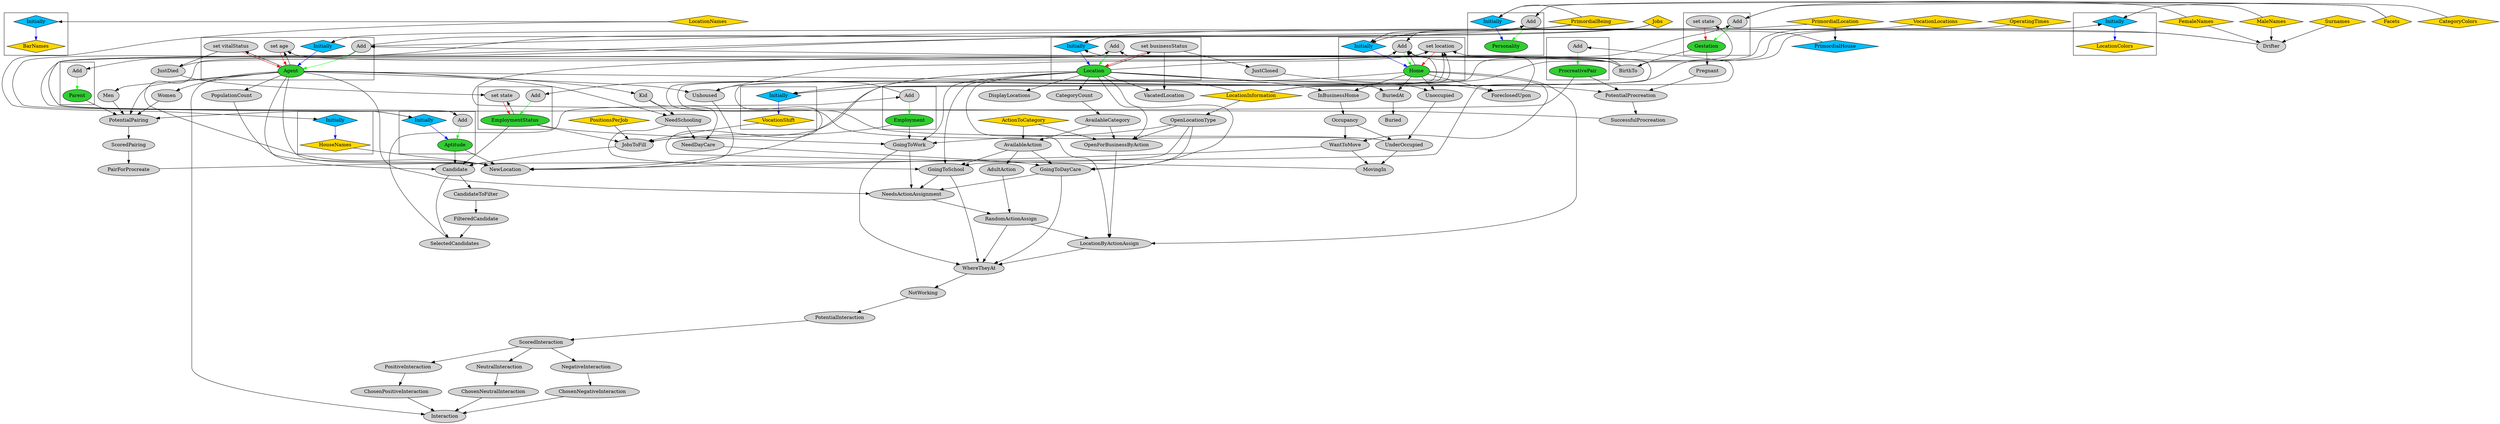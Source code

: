 digraph {
splines=true
node [ style="filled"]
subgraph "cluster_BarNames"{
v4 [ label = "BarNames" fillcolor="gold" shape="diamond"];
v5 [ label = "Initially" fillcolor="deepskyblue" shape="diamond"];
}
subgraph "cluster_HouseNames"{
v6 [ label = "HouseNames" fillcolor="gold" shape="diamond"];
v7 [ label = "Initially" fillcolor="deepskyblue" shape="diamond"];
}
subgraph "cluster_VocationShift"{
v15 [ label = "VocationShift" fillcolor="gold" shape="diamond"];
v16 [ label = "Initially" fillcolor="deepskyblue" shape="diamond"];
}
subgraph "cluster_LocationColors"{
v20 [ label = "LocationColors" fillcolor="gold" shape="diamond"];
v21 [ label = "Initially" fillcolor="deepskyblue" shape="diamond"];
}
subgraph "cluster_Agent"{
v22 [ label = "Agent" fillcolor="limegreen"];
v23 [ label = "Add"];
v41 [ label = "Initially" fillcolor="deepskyblue" shape="diamond"];
v42 [ label = "set vitalStatus"];
v43 [ label = "set age"];
}
subgraph "cluster_Personality"{
v44 [ label = "Personality" fillcolor="limegreen"];
v45 [ label = "Add"];
v46 [ label = "Initially" fillcolor="deepskyblue" shape="diamond"];
}
subgraph "cluster_Aptitude"{
v47 [ label = "Aptitude" fillcolor="limegreen"];
v48 [ label = "Add"];
v49 [ label = "Initially" fillcolor="deepskyblue" shape="diamond"];
}
subgraph "cluster_ProcreativePair"{
v31 [ label = "ProcreativePair" fillcolor="limegreen"];
v32 [ label = "Add"];
}
subgraph "cluster_Gestation"{
v26 [ label = "Gestation" fillcolor="limegreen"];
v27 [ label = "Add"];
v40 [ label = "set state"];
}
subgraph "cluster_Parent"{
v38 [ label = "Parent" fillcolor="limegreen"];
v39 [ label = "Add"];
}
subgraph "cluster_Location"{
v52 [ label = "Location" fillcolor="limegreen"];
v53 [ label = "Add"];
v68 [ label = "set businessStatus"];
v70 [ label = "Initially" fillcolor="deepskyblue" shape="diamond"];
}
subgraph "cluster_Home"{
v56 [ label = "Home" fillcolor="limegreen"];
v57 [ label = "Add"];
v63 [ label = "Initially" fillcolor="deepskyblue" shape="diamond"];
v65 [ label = "set location"];
}
subgraph "cluster_EmploymentStatus"{
v85 [ label = "EmploymentStatus" fillcolor="limegreen"];
v86 [ label = "Add"];
v87 [ label = "set state"];
}
subgraph "cluster_Employment"{
v78 [ label = "Employment" fillcolor="limegreen"];
v79 [ label = "Add"];
}
v0 [ label = "FemaleNames" fillcolor="gold" shape="diamond"];
v1 [ label = "MaleNames" fillcolor="gold" shape="diamond"];
v2 [ label = "Surnames" fillcolor="gold" shape="diamond"];
v3 [ label = "LocationNames" fillcolor="gold" shape="diamond"];
v8 [ label = "Facets" fillcolor="gold" shape="diamond"];
v9 [ label = "Jobs" fillcolor="gold" shape="diamond"];
v10 [ label = "PrimordialBeing" fillcolor="gold" shape="diamond"];
v11 [ label = "PrimordialLocation" fillcolor="gold" shape="diamond"];
v12 [ label = "LocationInformation" fillcolor="gold" shape="diamond"];
v13 [ label = "VocationLocations" fillcolor="gold" shape="diamond"];
v14 [ label = "OperatingTimes" fillcolor="gold" shape="diamond"];
v17 [ label = "PositionsPerJob" fillcolor="gold" shape="diamond"];
v18 [ label = "ActionToCategory" fillcolor="gold" shape="diamond"];
v19 [ label = "CategoryColors" fillcolor="gold" shape="diamond"];
v24 [ label = "Drifter"];
v25 [ label = "BirthTo"];
v28 [ label = "SuccessfulProcreation"];
v29 [ label = "PotentialProcreation"];
v30 [ label = "Pregnant"];
v33 [ label = "PairForProcreate"];
v34 [ label = "ScoredPairing"];
v35 [ label = "PotentialPairing"];
v36 [ label = "Women"];
v37 [ label = "Men"];
v50 [ label = "PopulationCount"];
v51 [ label = "JustDied"];
v54 [ label = "NewLocation"];
v55 [ label = "WantToMove"];
v58 [ label = "UnderOccupied"];
v59 [ label = "Occupancy"];
v60 [ label = "InBusinessHome"];
v61 [ label = "Unoccupied"];
v62 [ label = "Unhoused"];
v64 [ label = "PrimordialHouse" fillcolor="deepskyblue" shape="diamond"];
v66 [ label = "ForeclosedUpon"];
v67 [ label = "JustClosed"];
v69 [ label = "MovingIn"];
v71 [ label = "VacatedLocation"];
v72 [ label = "DisplayLocations"];
v73 [ label = "CategoryCount"];
v74 [ label = "AvailableCategory"];
v75 [ label = "AvailableAction"];
v76 [ label = "BuriedAt"];
v77 [ label = "Buried"];
v80 [ label = "SelectedCandidates"];
v81 [ label = "FilteredCandidate"];
v82 [ label = "CandidateToFilter"];
v83 [ label = "Candidate"];
v84 [ label = "JobsToFill"];
v88 [ label = "OpenLocationType"];
v89 [ label = "Kid"];
v90 [ label = "NeedSchooling"];
v91 [ label = "NeedDayCare"];
v92 [ label = "GoingToSchool"];
v93 [ label = "GoingToDayCare"];
v94 [ label = "GoingToWork"];
v95 [ label = "WhereTheyAt"];
v96 [ label = "RandomActionAssign"];
v97 [ label = "AdultAction"];
v98 [ label = "NeedsActionAssignment"];
v99 [ label = "LocationByActionAssign"];
v100 [ label = "OpenForBusinessByAction"];
v101 [ label = "Interaction"];
v102 [ label = "ChosenPositiveInteraction"];
v103 [ label = "PositiveInteraction"];
v104 [ label = "ScoredInteraction"];
v105 [ label = "PotentialInteraction"];
v106 [ label = "NotWorking"];
v107 [ label = "ChosenNeutralInteraction"];
v108 [ label = "NeutralInteraction"];
v109 [ label = "ChosenNegativeInteraction"];
v110 [ label = "NegativeInteraction"];
v5 -> v4 [ color="blue" ]
v3 -> v5 [ constraint="false" ]
v7 -> v6 [ color="blue" ]
v3 -> v7 [ constraint="false" ]
v16 -> v15 [ color="blue" ]
v13 -> v16 [ constraint="false" ]
v12 -> v16 [ constraint="false" ]
v14 -> v16 [ constraint="false" ]
v21 -> v20 [ color="blue" ]
v12 -> v21 [ constraint="false" ]
v19 -> v21 [ constraint="false" ]
v23 -> v22 [ color="green" ]
v24 -> v23 [ constraint="false" ]
v2 -> v24
v1 -> v24
v0 -> v24
v25 -> v23 [ constraint="false" ]
v26 -> v25
v27 -> v26 [ color="green" ]
v28 -> v27 [ constraint="false" ]
v29 -> v28
v30 -> v29
v26 -> v30
v31 -> v29
v32 -> v31 [ color="green" ]
v33 -> v32 [ constraint="false" ]
v34 -> v33
v35 -> v34
v31 -> v35
v36 -> v35
v22 -> v36
v37 -> v35
v22 -> v37
v22 -> v35
v38 -> v35
v39 -> v38 [ color="green" ]
v25 -> v39 [ constraint="false" ]
v22 -> v29
v1 -> v27 [ constraint="false" ]
v0 -> v27 [ constraint="false" ]
v40 -> v26 [ color="red" ]
v25 -> v40 [ constraint="false" ]
v41 -> v22 [ color="blue" ]
v10 -> v41 [ constraint="false" ]
v42 -> v22 [ color="red" ]
v22 -> v42 [ constraint="false" ]
v43 -> v22 [ color="red" ]
v25 -> v43 [ constraint="false" ]
v22 -> v43 [ constraint="false" ]
v45 -> v44 [ color="green" ]
v23 -> v45 [ constraint="false" ]
v8 -> v45 [ constraint="false" ]
v46 -> v44 [ color="blue" ]
v10 -> v46 [ constraint="false" ]
v8 -> v46 [ constraint="false" ]
v48 -> v47 [ color="green" ]
v23 -> v48 [ constraint="false" ]
v9 -> v48 [ constraint="false" ]
v49 -> v47 [ color="blue" ]
v10 -> v49 [ constraint="false" ]
v9 -> v49 [ constraint="false" ]
v22 -> v50
v42 -> v51
v53 -> v52 [ color="green" ]
v54 -> v53 [ constraint="false" ]
v52 -> v54
v55 -> v54
v56 -> v55
v57 -> v56 [ color="green" ]
v25 -> v57 [ constraint="false" ]
v56 -> v57 [ constraint="false" ]
v58 -> v57 [ constraint="false" ]
v59 -> v58
v60 -> v59
v52 -> v60
v56 -> v60
v61 -> v58
v56 -> v61
v52 -> v61
v24 -> v57 [ constraint="false" ]
v62 -> v57 [ constraint="false" ]
v56 -> v62
v22 -> v62
v63 -> v56 [ color="blue" ]
v64 -> v63 [ constraint="false" ]
v11 -> v64
v10 -> v63 [ constraint="false" ]
v65 -> v56 [ color="red" ]
v51 -> v65 [ constraint="false" ]
v52 -> v65 [ constraint="false" ]
v58 -> v65 [ constraint="false" ]
v66 -> v65 [ constraint="false" ]
v56 -> v66
v67 -> v66
v68 -> v67
v52 -> v68 [ constraint="false" ]
v69 -> v65 [ constraint="false" ]
v55 -> v69
v58 -> v69
v59 -> v55
v6 -> v54
v62 -> v54
v47 -> v54
v22 -> v54
v50 -> v54
v12 -> v53 [ constraint="false" ]
v70 -> v52 [ color="blue" ]
v11 -> v70 [ constraint="false" ]
v12 -> v70 [ constraint="false" ]
v68 -> v52 [ color="red" ]
v68 -> v71
v52 -> v71
v52 -> v72
v52 -> v73
v73 -> v74
v18 -> v75
v74 -> v75
v52 -> v76
v56 -> v76
v76 -> v77
v79 -> v78 [ color="green" ]
v80 -> v79 [ constraint="false" ]
v81 -> v80
v82 -> v81
v83 -> v82
v84 -> v83
v52 -> v84
v15 -> v84
v17 -> v84
v78 -> v84
v85 -> v84
v86 -> v85 [ color="green" ]
v79 -> v86 [ constraint="false" ]
v87 -> v85 [ color="red" ]
v51 -> v87 [ constraint="false" ]
v85 -> v87 [ constraint="false" ]
v22 -> v83
v85 -> v83
v47 -> v83
v83 -> v80
v12 -> v88
v22 -> v89
v89 -> v90
v22 -> v90
v90 -> v91
v89 -> v91
v75 -> v92
v88 -> v92
v52 -> v92
v90 -> v92
v75 -> v93
v88 -> v93
v52 -> v93
v91 -> v93
v88 -> v94
v52 -> v94
v85 -> v94
v78 -> v94
v92 -> v95
v93 -> v95
v94 -> v95
v96 -> v95
v97 -> v96
v75 -> v97
v98 -> v96
v94 -> v98
v93 -> v98
v92 -> v98
v22 -> v98
v99 -> v95
v96 -> v99
v56 -> v99
v100 -> v99
v18 -> v100
v74 -> v100
v88 -> v100
v52 -> v100
v52 -> v99
v102 -> v101
v103 -> v102
v104 -> v103
v105 -> v104
v106 -> v105
v95 -> v106
v22 -> v101
v107 -> v101
v108 -> v107
v104 -> v108
v109 -> v101
v110 -> v109
v104 -> v110
}
